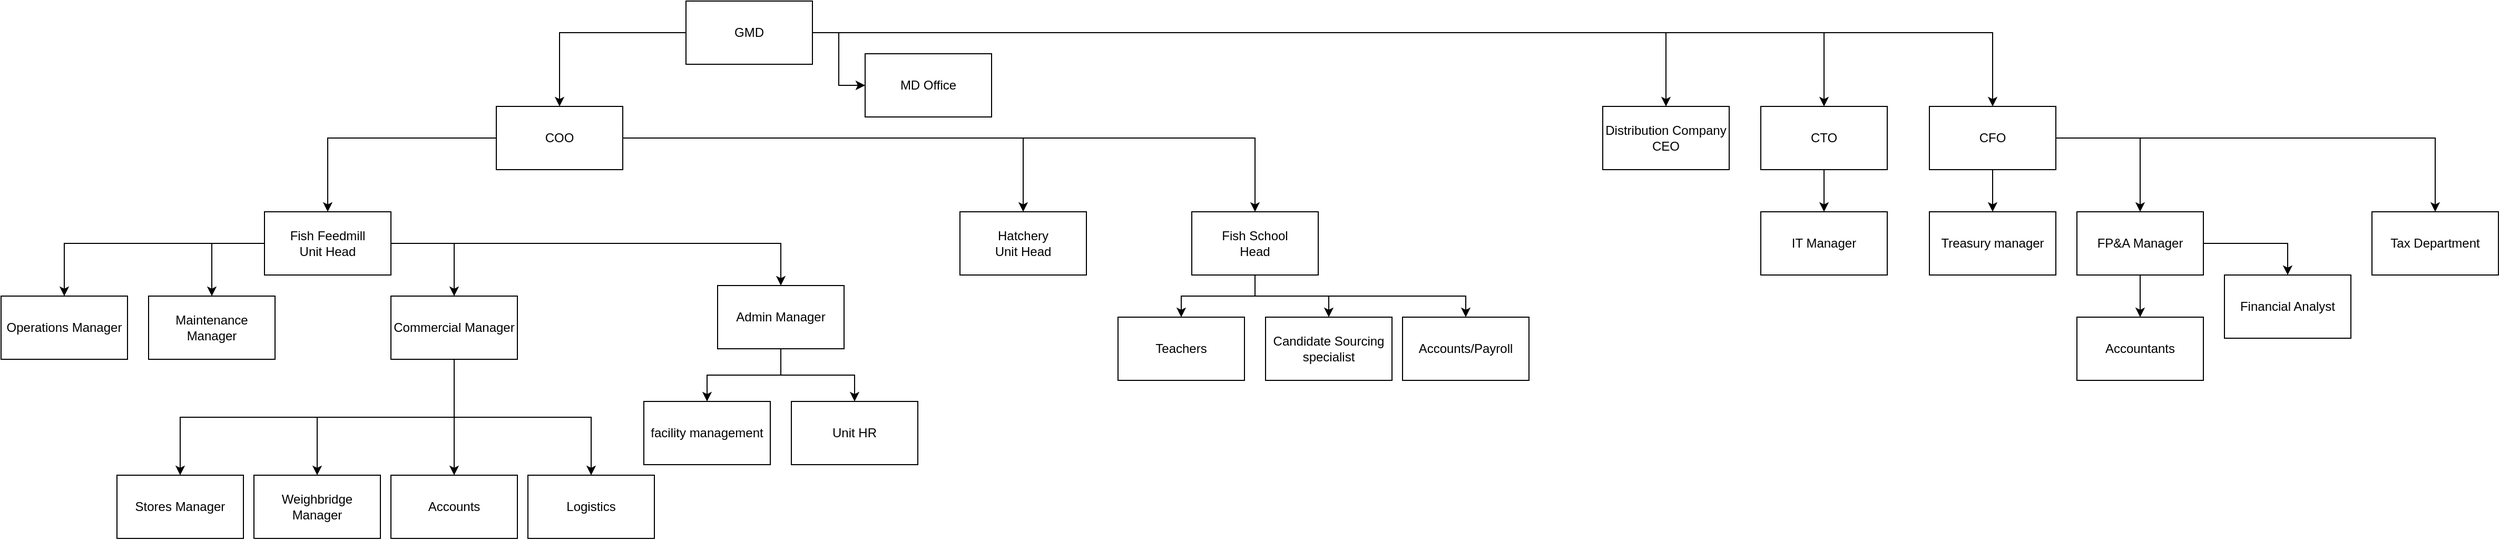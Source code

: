 <mxfile version="14.4.2" type="github">
  <diagram id="Kzd6qc9SWuHuXQYlOQcU" name="Page-1">
    <mxGraphModel dx="1958" dy="482" grid="1" gridSize="10" guides="1" tooltips="1" connect="1" arrows="1" fold="1" page="1" pageScale="1" pageWidth="850" pageHeight="1100" math="0" shadow="0">
      <root>
        <mxCell id="OR51J7Q1JQz4mwMi_YMv-0" />
        <mxCell id="OR51J7Q1JQz4mwMi_YMv-1" parent="OR51J7Q1JQz4mwMi_YMv-0" />
        <mxCell id="HXOrBYoTKEZLP9ldYBDf-1" value="" style="edgeStyle=orthogonalEdgeStyle;rounded=0;orthogonalLoop=1;jettySize=auto;html=1;" parent="OR51J7Q1JQz4mwMi_YMv-1" source="OR51J7Q1JQz4mwMi_YMv-3" target="HXOrBYoTKEZLP9ldYBDf-0" edge="1">
          <mxGeometry relative="1" as="geometry" />
        </mxCell>
        <mxCell id="HXOrBYoTKEZLP9ldYBDf-3" value="" style="edgeStyle=orthogonalEdgeStyle;rounded=0;orthogonalLoop=1;jettySize=auto;html=1;" parent="OR51J7Q1JQz4mwMi_YMv-1" source="OR51J7Q1JQz4mwMi_YMv-3" target="HXOrBYoTKEZLP9ldYBDf-2" edge="1">
          <mxGeometry relative="1" as="geometry" />
        </mxCell>
        <mxCell id="eazAzWpYggoECvpDYvyk-34" style="edgeStyle=orthogonalEdgeStyle;rounded=0;orthogonalLoop=1;jettySize=auto;html=1;exitX=1;exitY=0.5;exitDx=0;exitDy=0;" edge="1" parent="OR51J7Q1JQz4mwMi_YMv-1" source="OR51J7Q1JQz4mwMi_YMv-3" target="eazAzWpYggoECvpDYvyk-33">
          <mxGeometry relative="1" as="geometry" />
        </mxCell>
        <mxCell id="eazAzWpYggoECvpDYvyk-36" style="edgeStyle=orthogonalEdgeStyle;rounded=0;orthogonalLoop=1;jettySize=auto;html=1;exitX=1;exitY=0.5;exitDx=0;exitDy=0;entryX=0.5;entryY=0;entryDx=0;entryDy=0;" edge="1" parent="OR51J7Q1JQz4mwMi_YMv-1" source="OR51J7Q1JQz4mwMi_YMv-3" target="eazAzWpYggoECvpDYvyk-35">
          <mxGeometry relative="1" as="geometry" />
        </mxCell>
        <mxCell id="eazAzWpYggoECvpDYvyk-38" style="edgeStyle=orthogonalEdgeStyle;rounded=0;orthogonalLoop=1;jettySize=auto;html=1;exitX=1;exitY=0.5;exitDx=0;exitDy=0;entryX=0.5;entryY=0;entryDx=0;entryDy=0;" edge="1" parent="OR51J7Q1JQz4mwMi_YMv-1" source="OR51J7Q1JQz4mwMi_YMv-3" target="eazAzWpYggoECvpDYvyk-37">
          <mxGeometry relative="1" as="geometry" />
        </mxCell>
        <mxCell id="OR51J7Q1JQz4mwMi_YMv-3" value="GMD" style="rounded=0;whiteSpace=wrap;html=1;" parent="OR51J7Q1JQz4mwMi_YMv-1" vertex="1">
          <mxGeometry x="560" y="20" width="120" height="60" as="geometry" />
        </mxCell>
        <mxCell id="eazAzWpYggoECvpDYvyk-1" value="" style="edgeStyle=orthogonalEdgeStyle;rounded=0;orthogonalLoop=1;jettySize=auto;html=1;" edge="1" parent="OR51J7Q1JQz4mwMi_YMv-1" source="HXOrBYoTKEZLP9ldYBDf-0" target="eazAzWpYggoECvpDYvyk-0">
          <mxGeometry relative="1" as="geometry" />
        </mxCell>
        <mxCell id="eazAzWpYggoECvpDYvyk-30" value="" style="edgeStyle=orthogonalEdgeStyle;rounded=0;orthogonalLoop=1;jettySize=auto;html=1;" edge="1" parent="OR51J7Q1JQz4mwMi_YMv-1" source="HXOrBYoTKEZLP9ldYBDf-0" target="eazAzWpYggoECvpDYvyk-29">
          <mxGeometry relative="1" as="geometry" />
        </mxCell>
        <mxCell id="eazAzWpYggoECvpDYvyk-32" style="edgeStyle=orthogonalEdgeStyle;rounded=0;orthogonalLoop=1;jettySize=auto;html=1;exitX=1;exitY=0.5;exitDx=0;exitDy=0;" edge="1" parent="OR51J7Q1JQz4mwMi_YMv-1" source="HXOrBYoTKEZLP9ldYBDf-0" target="eazAzWpYggoECvpDYvyk-31">
          <mxGeometry relative="1" as="geometry" />
        </mxCell>
        <mxCell id="HXOrBYoTKEZLP9ldYBDf-0" value="COO" style="rounded=0;whiteSpace=wrap;html=1;" parent="OR51J7Q1JQz4mwMi_YMv-1" vertex="1">
          <mxGeometry x="380" y="120" width="120" height="60" as="geometry" />
        </mxCell>
        <mxCell id="HXOrBYoTKEZLP9ldYBDf-2" value="MD Office" style="rounded=0;whiteSpace=wrap;html=1;" parent="OR51J7Q1JQz4mwMi_YMv-1" vertex="1">
          <mxGeometry x="730" y="70" width="120" height="60" as="geometry" />
        </mxCell>
        <mxCell id="eazAzWpYggoECvpDYvyk-3" value="" style="edgeStyle=orthogonalEdgeStyle;rounded=0;orthogonalLoop=1;jettySize=auto;html=1;" edge="1" parent="OR51J7Q1JQz4mwMi_YMv-1" source="eazAzWpYggoECvpDYvyk-0" target="eazAzWpYggoECvpDYvyk-2">
          <mxGeometry relative="1" as="geometry" />
        </mxCell>
        <mxCell id="eazAzWpYggoECvpDYvyk-10" style="edgeStyle=orthogonalEdgeStyle;rounded=0;orthogonalLoop=1;jettySize=auto;html=1;exitX=1;exitY=0.5;exitDx=0;exitDy=0;entryX=0.5;entryY=0;entryDx=0;entryDy=0;" edge="1" parent="OR51J7Q1JQz4mwMi_YMv-1" source="eazAzWpYggoECvpDYvyk-0" target="eazAzWpYggoECvpDYvyk-8">
          <mxGeometry relative="1" as="geometry" />
        </mxCell>
        <mxCell id="eazAzWpYggoECvpDYvyk-12" style="edgeStyle=orthogonalEdgeStyle;rounded=0;orthogonalLoop=1;jettySize=auto;html=1;exitX=0;exitY=0.5;exitDx=0;exitDy=0;" edge="1" parent="OR51J7Q1JQz4mwMi_YMv-1" source="eazAzWpYggoECvpDYvyk-0" target="eazAzWpYggoECvpDYvyk-6">
          <mxGeometry relative="1" as="geometry" />
        </mxCell>
        <mxCell id="eazAzWpYggoECvpDYvyk-13" style="edgeStyle=orthogonalEdgeStyle;rounded=0;orthogonalLoop=1;jettySize=auto;html=1;exitX=1;exitY=0.5;exitDx=0;exitDy=0;" edge="1" parent="OR51J7Q1JQz4mwMi_YMv-1" source="eazAzWpYggoECvpDYvyk-0" target="eazAzWpYggoECvpDYvyk-4">
          <mxGeometry relative="1" as="geometry" />
        </mxCell>
        <mxCell id="eazAzWpYggoECvpDYvyk-0" value="Fish Feedmill&lt;br&gt;Unit Head" style="rounded=0;whiteSpace=wrap;html=1;" vertex="1" parent="OR51J7Q1JQz4mwMi_YMv-1">
          <mxGeometry x="160" y="220" width="120" height="60" as="geometry" />
        </mxCell>
        <mxCell id="eazAzWpYggoECvpDYvyk-2" value="Operations Manager" style="whiteSpace=wrap;html=1;rounded=0;" vertex="1" parent="OR51J7Q1JQz4mwMi_YMv-1">
          <mxGeometry x="-90" y="300" width="120" height="60" as="geometry" />
        </mxCell>
        <mxCell id="eazAzWpYggoECvpDYvyk-21" value="" style="edgeStyle=orthogonalEdgeStyle;rounded=0;orthogonalLoop=1;jettySize=auto;html=1;" edge="1" parent="OR51J7Q1JQz4mwMi_YMv-1" source="eazAzWpYggoECvpDYvyk-4" target="eazAzWpYggoECvpDYvyk-20">
          <mxGeometry relative="1" as="geometry" />
        </mxCell>
        <mxCell id="eazAzWpYggoECvpDYvyk-25" style="edgeStyle=orthogonalEdgeStyle;rounded=0;orthogonalLoop=1;jettySize=auto;html=1;exitX=0.5;exitY=1;exitDx=0;exitDy=0;entryX=0.5;entryY=0;entryDx=0;entryDy=0;" edge="1" parent="OR51J7Q1JQz4mwMi_YMv-1" source="eazAzWpYggoECvpDYvyk-4" target="eazAzWpYggoECvpDYvyk-23">
          <mxGeometry relative="1" as="geometry" />
        </mxCell>
        <mxCell id="eazAzWpYggoECvpDYvyk-26" style="edgeStyle=orthogonalEdgeStyle;rounded=0;orthogonalLoop=1;jettySize=auto;html=1;exitX=0.5;exitY=1;exitDx=0;exitDy=0;entryX=0.5;entryY=0;entryDx=0;entryDy=0;" edge="1" parent="OR51J7Q1JQz4mwMi_YMv-1" source="eazAzWpYggoECvpDYvyk-4" target="eazAzWpYggoECvpDYvyk-22">
          <mxGeometry relative="1" as="geometry" />
        </mxCell>
        <mxCell id="eazAzWpYggoECvpDYvyk-28" style="edgeStyle=orthogonalEdgeStyle;rounded=0;orthogonalLoop=1;jettySize=auto;html=1;exitX=0.5;exitY=1;exitDx=0;exitDy=0;entryX=0.5;entryY=0;entryDx=0;entryDy=0;" edge="1" parent="OR51J7Q1JQz4mwMi_YMv-1" source="eazAzWpYggoECvpDYvyk-4" target="eazAzWpYggoECvpDYvyk-27">
          <mxGeometry relative="1" as="geometry" />
        </mxCell>
        <mxCell id="eazAzWpYggoECvpDYvyk-4" value="Commercial Manager" style="whiteSpace=wrap;html=1;rounded=0;" vertex="1" parent="OR51J7Q1JQz4mwMi_YMv-1">
          <mxGeometry x="280" y="300" width="120" height="60" as="geometry" />
        </mxCell>
        <mxCell id="eazAzWpYggoECvpDYvyk-6" value="Maintenance Manager" style="whiteSpace=wrap;html=1;rounded=0;" vertex="1" parent="OR51J7Q1JQz4mwMi_YMv-1">
          <mxGeometry x="50" y="300" width="120" height="60" as="geometry" />
        </mxCell>
        <mxCell id="eazAzWpYggoECvpDYvyk-15" value="" style="edgeStyle=orthogonalEdgeStyle;rounded=0;orthogonalLoop=1;jettySize=auto;html=1;" edge="1" parent="OR51J7Q1JQz4mwMi_YMv-1" source="eazAzWpYggoECvpDYvyk-8" target="eazAzWpYggoECvpDYvyk-14">
          <mxGeometry relative="1" as="geometry" />
        </mxCell>
        <mxCell id="eazAzWpYggoECvpDYvyk-16" style="edgeStyle=orthogonalEdgeStyle;rounded=0;orthogonalLoop=1;jettySize=auto;html=1;exitX=0.5;exitY=1;exitDx=0;exitDy=0;entryX=0.5;entryY=0;entryDx=0;entryDy=0;" edge="1" parent="OR51J7Q1JQz4mwMi_YMv-1" source="eazAzWpYggoECvpDYvyk-8" target="eazAzWpYggoECvpDYvyk-17">
          <mxGeometry relative="1" as="geometry">
            <mxPoint x="580" y="400" as="targetPoint" />
          </mxGeometry>
        </mxCell>
        <mxCell id="eazAzWpYggoECvpDYvyk-8" value="Admin Manager" style="whiteSpace=wrap;html=1;rounded=0;" vertex="1" parent="OR51J7Q1JQz4mwMi_YMv-1">
          <mxGeometry x="590" y="290" width="120" height="60" as="geometry" />
        </mxCell>
        <mxCell id="eazAzWpYggoECvpDYvyk-14" value="facility management" style="whiteSpace=wrap;html=1;rounded=0;" vertex="1" parent="OR51J7Q1JQz4mwMi_YMv-1">
          <mxGeometry x="520" y="400" width="120" height="60" as="geometry" />
        </mxCell>
        <mxCell id="eazAzWpYggoECvpDYvyk-17" value="Unit HR" style="whiteSpace=wrap;html=1;rounded=0;" vertex="1" parent="OR51J7Q1JQz4mwMi_YMv-1">
          <mxGeometry x="660" y="400" width="120" height="60" as="geometry" />
        </mxCell>
        <mxCell id="eazAzWpYggoECvpDYvyk-20" value="Accounts" style="whiteSpace=wrap;html=1;rounded=0;" vertex="1" parent="OR51J7Q1JQz4mwMi_YMv-1">
          <mxGeometry x="280" y="470" width="120" height="60" as="geometry" />
        </mxCell>
        <mxCell id="eazAzWpYggoECvpDYvyk-22" value="Logistics" style="rounded=0;whiteSpace=wrap;html=1;" vertex="1" parent="OR51J7Q1JQz4mwMi_YMv-1">
          <mxGeometry x="410" y="470" width="120" height="60" as="geometry" />
        </mxCell>
        <mxCell id="eazAzWpYggoECvpDYvyk-23" value="Weighbridge&lt;br&gt;Manager" style="rounded=0;whiteSpace=wrap;html=1;" vertex="1" parent="OR51J7Q1JQz4mwMi_YMv-1">
          <mxGeometry x="150" y="470" width="120" height="60" as="geometry" />
        </mxCell>
        <mxCell id="eazAzWpYggoECvpDYvyk-27" value="Stores Manager" style="rounded=0;whiteSpace=wrap;html=1;" vertex="1" parent="OR51J7Q1JQz4mwMi_YMv-1">
          <mxGeometry x="20" y="470" width="120" height="60" as="geometry" />
        </mxCell>
        <mxCell id="eazAzWpYggoECvpDYvyk-29" value="Hatchery&lt;br&gt;Unit Head" style="whiteSpace=wrap;html=1;rounded=0;" vertex="1" parent="OR51J7Q1JQz4mwMi_YMv-1">
          <mxGeometry x="820" y="220" width="120" height="60" as="geometry" />
        </mxCell>
        <mxCell id="eazAzWpYggoECvpDYvyk-54" value="" style="edgeStyle=orthogonalEdgeStyle;rounded=0;orthogonalLoop=1;jettySize=auto;html=1;" edge="1" parent="OR51J7Q1JQz4mwMi_YMv-1" source="eazAzWpYggoECvpDYvyk-31" target="eazAzWpYggoECvpDYvyk-53">
          <mxGeometry relative="1" as="geometry" />
        </mxCell>
        <mxCell id="eazAzWpYggoECvpDYvyk-57" style="edgeStyle=orthogonalEdgeStyle;rounded=0;orthogonalLoop=1;jettySize=auto;html=1;exitX=0.5;exitY=1;exitDx=0;exitDy=0;entryX=0.5;entryY=0;entryDx=0;entryDy=0;" edge="1" parent="OR51J7Q1JQz4mwMi_YMv-1" source="eazAzWpYggoECvpDYvyk-31" target="eazAzWpYggoECvpDYvyk-56">
          <mxGeometry relative="1" as="geometry" />
        </mxCell>
        <mxCell id="eazAzWpYggoECvpDYvyk-61" style="edgeStyle=orthogonalEdgeStyle;rounded=0;orthogonalLoop=1;jettySize=auto;html=1;exitX=0.5;exitY=1;exitDx=0;exitDy=0;" edge="1" parent="OR51J7Q1JQz4mwMi_YMv-1" source="eazAzWpYggoECvpDYvyk-31" target="eazAzWpYggoECvpDYvyk-60">
          <mxGeometry relative="1" as="geometry" />
        </mxCell>
        <mxCell id="eazAzWpYggoECvpDYvyk-31" value="Fish School&lt;br&gt;Head" style="rounded=0;whiteSpace=wrap;html=1;" vertex="1" parent="OR51J7Q1JQz4mwMi_YMv-1">
          <mxGeometry x="1040" y="220" width="120" height="60" as="geometry" />
        </mxCell>
        <mxCell id="eazAzWpYggoECvpDYvyk-33" value="Distribution Company&lt;br&gt;CEO" style="rounded=0;whiteSpace=wrap;html=1;" vertex="1" parent="OR51J7Q1JQz4mwMi_YMv-1">
          <mxGeometry x="1430" y="120" width="120" height="60" as="geometry" />
        </mxCell>
        <mxCell id="eazAzWpYggoECvpDYvyk-50" style="edgeStyle=orthogonalEdgeStyle;rounded=0;orthogonalLoop=1;jettySize=auto;html=1;exitX=0.5;exitY=1;exitDx=0;exitDy=0;entryX=0.5;entryY=0;entryDx=0;entryDy=0;" edge="1" parent="OR51J7Q1JQz4mwMi_YMv-1" source="eazAzWpYggoECvpDYvyk-35" target="eazAzWpYggoECvpDYvyk-49">
          <mxGeometry relative="1" as="geometry" />
        </mxCell>
        <mxCell id="eazAzWpYggoECvpDYvyk-35" value="CTO" style="rounded=0;whiteSpace=wrap;html=1;" vertex="1" parent="OR51J7Q1JQz4mwMi_YMv-1">
          <mxGeometry x="1580" y="120" width="120" height="60" as="geometry" />
        </mxCell>
        <mxCell id="eazAzWpYggoECvpDYvyk-40" value="" style="edgeStyle=orthogonalEdgeStyle;rounded=0;orthogonalLoop=1;jettySize=auto;html=1;" edge="1" parent="OR51J7Q1JQz4mwMi_YMv-1" source="eazAzWpYggoECvpDYvyk-37" target="eazAzWpYggoECvpDYvyk-39">
          <mxGeometry relative="1" as="geometry" />
        </mxCell>
        <mxCell id="eazAzWpYggoECvpDYvyk-42" value="" style="edgeStyle=orthogonalEdgeStyle;rounded=0;orthogonalLoop=1;jettySize=auto;html=1;" edge="1" parent="OR51J7Q1JQz4mwMi_YMv-1" source="eazAzWpYggoECvpDYvyk-37" target="eazAzWpYggoECvpDYvyk-41">
          <mxGeometry relative="1" as="geometry" />
        </mxCell>
        <mxCell id="eazAzWpYggoECvpDYvyk-51" style="edgeStyle=orthogonalEdgeStyle;rounded=0;orthogonalLoop=1;jettySize=auto;html=1;exitX=1;exitY=0.5;exitDx=0;exitDy=0;entryX=0.5;entryY=0;entryDx=0;entryDy=0;" edge="1" parent="OR51J7Q1JQz4mwMi_YMv-1" source="eazAzWpYggoECvpDYvyk-37" target="eazAzWpYggoECvpDYvyk-52">
          <mxGeometry relative="1" as="geometry">
            <mxPoint x="2170" y="210" as="targetPoint" />
          </mxGeometry>
        </mxCell>
        <mxCell id="eazAzWpYggoECvpDYvyk-37" value="CFO" style="rounded=0;whiteSpace=wrap;html=1;" vertex="1" parent="OR51J7Q1JQz4mwMi_YMv-1">
          <mxGeometry x="1740" y="120" width="120" height="60" as="geometry" />
        </mxCell>
        <mxCell id="eazAzWpYggoECvpDYvyk-39" value="Treasury manager" style="whiteSpace=wrap;html=1;rounded=0;" vertex="1" parent="OR51J7Q1JQz4mwMi_YMv-1">
          <mxGeometry x="1740" y="220" width="120" height="60" as="geometry" />
        </mxCell>
        <mxCell id="eazAzWpYggoECvpDYvyk-47" value="" style="edgeStyle=orthogonalEdgeStyle;rounded=0;orthogonalLoop=1;jettySize=auto;html=1;" edge="1" parent="OR51J7Q1JQz4mwMi_YMv-1" source="eazAzWpYggoECvpDYvyk-41" target="eazAzWpYggoECvpDYvyk-46">
          <mxGeometry relative="1" as="geometry" />
        </mxCell>
        <mxCell id="eazAzWpYggoECvpDYvyk-48" style="edgeStyle=orthogonalEdgeStyle;rounded=0;orthogonalLoop=1;jettySize=auto;html=1;exitX=1;exitY=0.5;exitDx=0;exitDy=0;entryX=0.5;entryY=0;entryDx=0;entryDy=0;" edge="1" parent="OR51J7Q1JQz4mwMi_YMv-1" source="eazAzWpYggoECvpDYvyk-41" target="eazAzWpYggoECvpDYvyk-44">
          <mxGeometry relative="1" as="geometry" />
        </mxCell>
        <mxCell id="eazAzWpYggoECvpDYvyk-41" value="FP&amp;amp;A Manager" style="whiteSpace=wrap;html=1;rounded=0;" vertex="1" parent="OR51J7Q1JQz4mwMi_YMv-1">
          <mxGeometry x="1880" y="220" width="120" height="60" as="geometry" />
        </mxCell>
        <mxCell id="eazAzWpYggoECvpDYvyk-44" value="Financial Analyst" style="rounded=0;whiteSpace=wrap;html=1;" vertex="1" parent="OR51J7Q1JQz4mwMi_YMv-1">
          <mxGeometry x="2020" y="280" width="120" height="60" as="geometry" />
        </mxCell>
        <mxCell id="eazAzWpYggoECvpDYvyk-46" value="Accountants" style="whiteSpace=wrap;html=1;rounded=0;" vertex="1" parent="OR51J7Q1JQz4mwMi_YMv-1">
          <mxGeometry x="1880" y="320" width="120" height="60" as="geometry" />
        </mxCell>
        <mxCell id="eazAzWpYggoECvpDYvyk-49" value="IT Manager" style="rounded=0;whiteSpace=wrap;html=1;" vertex="1" parent="OR51J7Q1JQz4mwMi_YMv-1">
          <mxGeometry x="1580" y="220" width="120" height="60" as="geometry" />
        </mxCell>
        <mxCell id="eazAzWpYggoECvpDYvyk-52" value="Tax Department" style="rounded=0;whiteSpace=wrap;html=1;" vertex="1" parent="OR51J7Q1JQz4mwMi_YMv-1">
          <mxGeometry x="2160" y="220" width="120" height="60" as="geometry" />
        </mxCell>
        <mxCell id="eazAzWpYggoECvpDYvyk-53" value="Teachers" style="rounded=0;whiteSpace=wrap;html=1;" vertex="1" parent="OR51J7Q1JQz4mwMi_YMv-1">
          <mxGeometry x="970" y="320" width="120" height="60" as="geometry" />
        </mxCell>
        <mxCell id="eazAzWpYggoECvpDYvyk-56" value="Candidate Sourcing specialist" style="rounded=0;whiteSpace=wrap;html=1;" vertex="1" parent="OR51J7Q1JQz4mwMi_YMv-1">
          <mxGeometry x="1110" y="320" width="120" height="60" as="geometry" />
        </mxCell>
        <mxCell id="eazAzWpYggoECvpDYvyk-60" value="Accounts/Payroll" style="rounded=0;whiteSpace=wrap;html=1;" vertex="1" parent="OR51J7Q1JQz4mwMi_YMv-1">
          <mxGeometry x="1240" y="320" width="120" height="60" as="geometry" />
        </mxCell>
      </root>
    </mxGraphModel>
  </diagram>
</mxfile>
